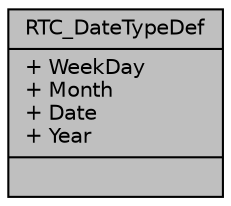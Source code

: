 digraph "RTC_DateTypeDef"
{
  edge [fontname="Helvetica",fontsize="10",labelfontname="Helvetica",labelfontsize="10"];
  node [fontname="Helvetica",fontsize="10",shape=record];
  Node1 [label="{RTC_DateTypeDef\n|+ WeekDay\l+ Month\l+ Date\l+ Year\l|}",height=0.2,width=0.4,color="black", fillcolor="grey75", style="filled", fontcolor="black"];
}
